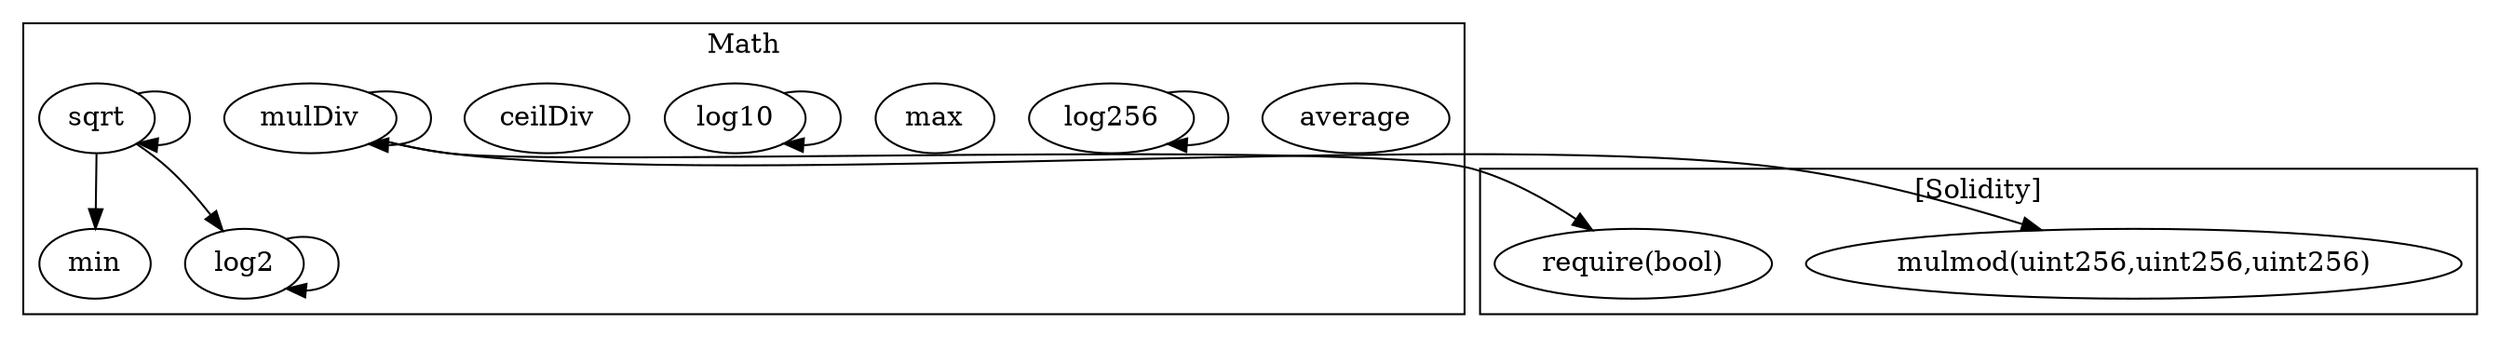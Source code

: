 strict digraph {
subgraph cluster_9418_Math {
label = "Math"
"9418_average" [label="average"]
"9418_min" [label="min"]
"9418_log256" [label="log256"]
"9418_max" [label="max"]
"9418_log10" [label="log10"]
"9418_log2" [label="log2"]
"9418_ceilDiv" [label="ceilDiv"]
"9418_sqrt" [label="sqrt"]
"9418_mulDiv" [label="mulDiv"]
"9418_log256" -> "9418_log256"
"9418_log2" -> "9418_log2"
"9418_log10" -> "9418_log10"
"9418_sqrt" -> "9418_sqrt"
"9418_mulDiv" -> "9418_mulDiv"
"9418_sqrt" -> "9418_min"
"9418_sqrt" -> "9418_log2"
}subgraph cluster_solidity {
label = "[Solidity]"
"mulmod(uint256,uint256,uint256)" 
"require(bool)" 
"9418_mulDiv" -> "require(bool)"
"9418_mulDiv" -> "mulmod(uint256,uint256,uint256)"
}
}
